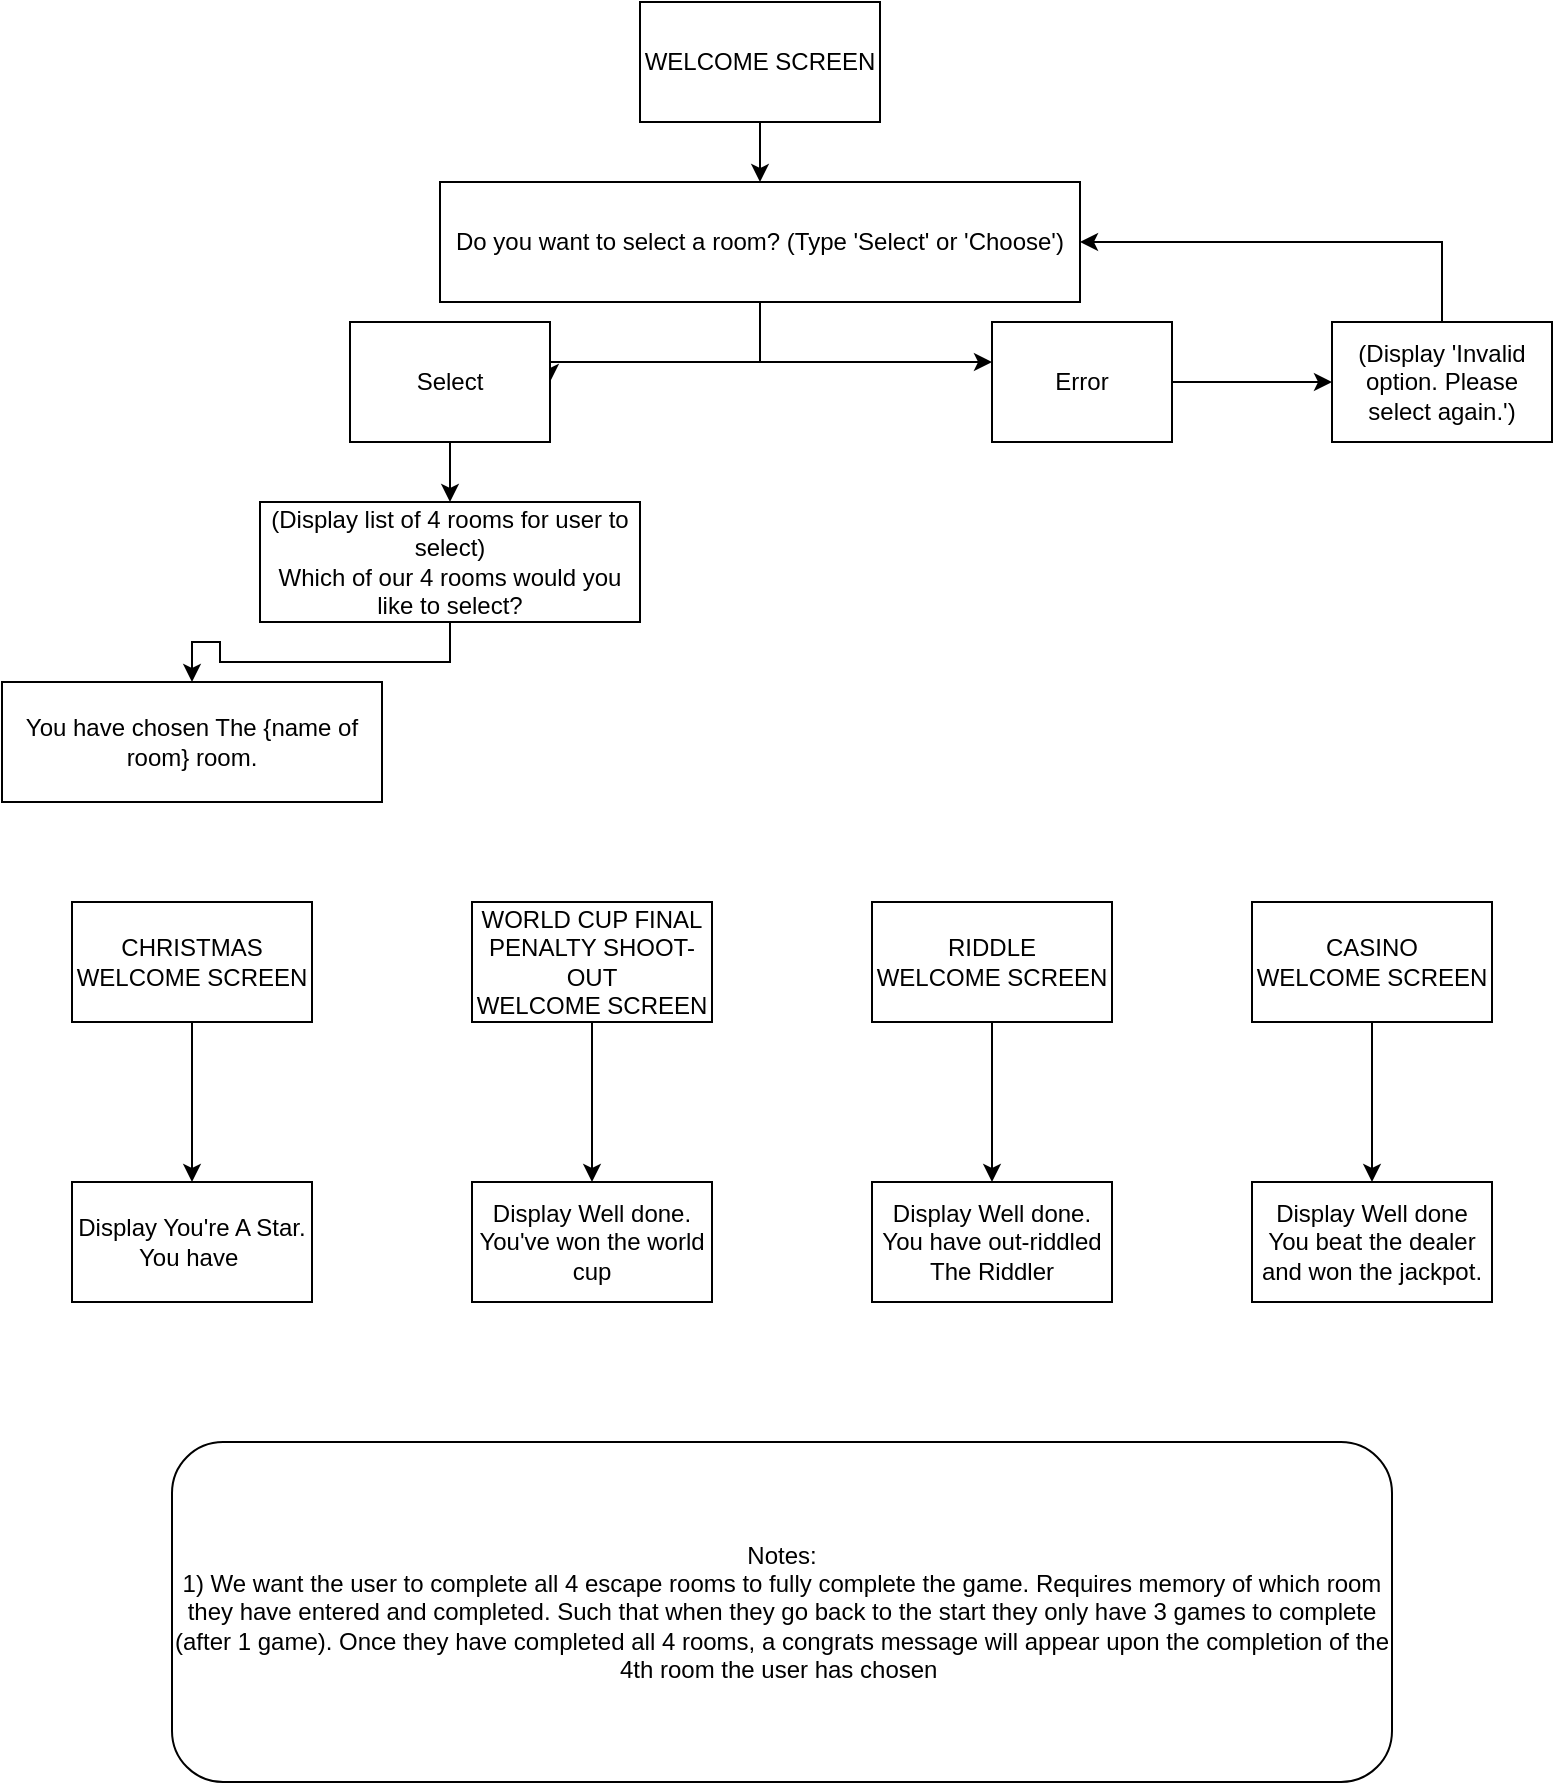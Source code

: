 <mxfile version="20.6.0" type="device"><diagram id="UOMy_rlgZDMebfaOdor3" name="Page-1"><mxGraphModel dx="1422" dy="766" grid="1" gridSize="10" guides="1" tooltips="1" connect="1" arrows="1" fold="1" page="1" pageScale="1" pageWidth="827" pageHeight="1169" math="0" shadow="0"><root><mxCell id="0"/><mxCell id="1" parent="0"/><mxCell id="rOp4DIHTk92c4P7otXy2-7" value="" style="edgeStyle=orthogonalEdgeStyle;rounded=0;orthogonalLoop=1;jettySize=auto;html=1;" parent="1" source="rOp4DIHTk92c4P7otXy2-1" target="rOp4DIHTk92c4P7otXy2-6" edge="1"><mxGeometry relative="1" as="geometry"/></mxCell><mxCell id="rOp4DIHTk92c4P7otXy2-1" value="WELCOME SCREEN" style="rounded=0;whiteSpace=wrap;html=1;" parent="1" vertex="1"><mxGeometry x="354" y="40" width="120" height="60" as="geometry"/></mxCell><mxCell id="rOp4DIHTk92c4P7otXy2-28" value="" style="edgeStyle=orthogonalEdgeStyle;rounded=0;orthogonalLoop=1;jettySize=auto;html=1;" parent="1" source="rOp4DIHTk92c4P7otXy2-2" target="rOp4DIHTk92c4P7otXy2-27" edge="1"><mxGeometry relative="1" as="geometry"/></mxCell><mxCell id="rOp4DIHTk92c4P7otXy2-2" value="CHRISTMAS&lt;br&gt;WELCOME SCREEN" style="rounded=0;whiteSpace=wrap;html=1;" parent="1" vertex="1"><mxGeometry x="70" y="490" width="120" height="60" as="geometry"/></mxCell><mxCell id="rOp4DIHTk92c4P7otXy2-32" value="" style="edgeStyle=orthogonalEdgeStyle;rounded=0;orthogonalLoop=1;jettySize=auto;html=1;" parent="1" source="rOp4DIHTk92c4P7otXy2-3" target="rOp4DIHTk92c4P7otXy2-31" edge="1"><mxGeometry relative="1" as="geometry"/></mxCell><mxCell id="rOp4DIHTk92c4P7otXy2-3" value="WORLD CUP FINAL PENALTY SHOOT-OUT&lt;br&gt;WELCOME SCREEN" style="rounded=0;whiteSpace=wrap;html=1;" parent="1" vertex="1"><mxGeometry x="270" y="490" width="120" height="60" as="geometry"/></mxCell><mxCell id="rOp4DIHTk92c4P7otXy2-30" value="" style="edgeStyle=orthogonalEdgeStyle;rounded=0;orthogonalLoop=1;jettySize=auto;html=1;" parent="1" source="rOp4DIHTk92c4P7otXy2-4" target="rOp4DIHTk92c4P7otXy2-29" edge="1"><mxGeometry relative="1" as="geometry"/></mxCell><mxCell id="rOp4DIHTk92c4P7otXy2-4" value="RIDDLE&lt;br&gt;WELCOME SCREEN" style="rounded=0;whiteSpace=wrap;html=1;" parent="1" vertex="1"><mxGeometry x="470" y="490" width="120" height="60" as="geometry"/></mxCell><mxCell id="rOp4DIHTk92c4P7otXy2-34" value="" style="edgeStyle=orthogonalEdgeStyle;rounded=0;orthogonalLoop=1;jettySize=auto;html=1;" parent="1" source="rOp4DIHTk92c4P7otXy2-5" target="rOp4DIHTk92c4P7otXy2-33" edge="1"><mxGeometry relative="1" as="geometry"/></mxCell><mxCell id="rOp4DIHTk92c4P7otXy2-5" value="CASINO&lt;br&gt;WELCOME SCREEN" style="rounded=0;whiteSpace=wrap;html=1;" parent="1" vertex="1"><mxGeometry x="660" y="490" width="120" height="60" as="geometry"/></mxCell><mxCell id="rOp4DIHTk92c4P7otXy2-12" value="" style="edgeStyle=orthogonalEdgeStyle;rounded=0;orthogonalLoop=1;jettySize=auto;html=1;entryX=1;entryY=0.5;entryDx=0;entryDy=0;" parent="1" source="rOp4DIHTk92c4P7otXy2-6" target="rOp4DIHTk92c4P7otXy2-18" edge="1"><mxGeometry relative="1" as="geometry"><Array as="points"><mxPoint x="414" y="220"/><mxPoint x="309" y="220"/></Array></mxGeometry></mxCell><mxCell id="rOp4DIHTk92c4P7otXy2-22" style="edgeStyle=orthogonalEdgeStyle;rounded=0;orthogonalLoop=1;jettySize=auto;html=1;" parent="1" source="rOp4DIHTk92c4P7otXy2-6" target="rOp4DIHTk92c4P7otXy2-21" edge="1"><mxGeometry relative="1" as="geometry"><Array as="points"><mxPoint x="414" y="220"/></Array></mxGeometry></mxCell><mxCell id="rOp4DIHTk92c4P7otXy2-6" value="Do you want to select a room? (Type 'Select' or 'Choose')" style="rounded=0;whiteSpace=wrap;html=1;" parent="1" vertex="1"><mxGeometry x="254" y="130" width="320" height="60" as="geometry"/></mxCell><mxCell id="rOp4DIHTk92c4P7otXy2-17" value="" style="edgeStyle=orthogonalEdgeStyle;rounded=0;orthogonalLoop=1;jettySize=auto;html=1;" parent="1" source="rOp4DIHTk92c4P7otXy2-8" target="rOp4DIHTk92c4P7otXy2-16" edge="1"><mxGeometry relative="1" as="geometry"/></mxCell><mxCell id="rOp4DIHTk92c4P7otXy2-8" value="(Display list of 4 rooms for user to select)&lt;br&gt;Which of our 4 rooms would you like to select?" style="rounded=0;whiteSpace=wrap;html=1;" parent="1" vertex="1"><mxGeometry x="164" y="290" width="190" height="60" as="geometry"/></mxCell><mxCell id="rOp4DIHTk92c4P7otXy2-16" value="You have chosen The {name of room} room." style="whiteSpace=wrap;html=1;rounded=0;" parent="1" vertex="1"><mxGeometry x="35" y="380" width="190" height="60" as="geometry"/></mxCell><mxCell id="rOp4DIHTk92c4P7otXy2-18" value="Select" style="rounded=0;whiteSpace=wrap;html=1;" parent="1" vertex="1"><mxGeometry x="209" y="200" width="100" height="60" as="geometry"/></mxCell><mxCell id="rOp4DIHTk92c4P7otXy2-24" value="" style="edgeStyle=orthogonalEdgeStyle;rounded=0;orthogonalLoop=1;jettySize=auto;html=1;" parent="1" source="rOp4DIHTk92c4P7otXy2-21" target="rOp4DIHTk92c4P7otXy2-23" edge="1"><mxGeometry relative="1" as="geometry"/></mxCell><mxCell id="rOp4DIHTk92c4P7otXy2-21" value="Error" style="rounded=0;whiteSpace=wrap;html=1;" parent="1" vertex="1"><mxGeometry x="530" y="200" width="90" height="60" as="geometry"/></mxCell><mxCell id="rOp4DIHTk92c4P7otXy2-23" value="(Display 'Invalid option. Please select again.')" style="rounded=0;whiteSpace=wrap;html=1;" parent="1" vertex="1"><mxGeometry x="700" y="200" width="110" height="60" as="geometry"/></mxCell><mxCell id="rOp4DIHTk92c4P7otXy2-25" value="" style="endArrow=classic;html=1;rounded=0;entryX=1;entryY=0.5;entryDx=0;entryDy=0;exitX=0.5;exitY=0;exitDx=0;exitDy=0;" parent="1" source="rOp4DIHTk92c4P7otXy2-23" target="rOp4DIHTk92c4P7otXy2-6" edge="1"><mxGeometry width="50" height="50" relative="1" as="geometry"><mxPoint x="410" y="380" as="sourcePoint"/><mxPoint x="460" y="330" as="targetPoint"/><Array as="points"><mxPoint x="755" y="160"/></Array></mxGeometry></mxCell><mxCell id="rOp4DIHTk92c4P7otXy2-26" value="" style="endArrow=classic;html=1;rounded=0;exitX=0.5;exitY=1;exitDx=0;exitDy=0;entryX=0.5;entryY=0;entryDx=0;entryDy=0;" parent="1" source="rOp4DIHTk92c4P7otXy2-18" target="rOp4DIHTk92c4P7otXy2-8" edge="1"><mxGeometry width="50" height="50" relative="1" as="geometry"><mxPoint x="410" y="370" as="sourcePoint"/><mxPoint x="460" y="320" as="targetPoint"/><Array as="points"/></mxGeometry></mxCell><mxCell id="rOp4DIHTk92c4P7otXy2-27" value="Display You're A Star. You have&amp;nbsp;" style="whiteSpace=wrap;html=1;rounded=0;" parent="1" vertex="1"><mxGeometry x="70" y="630" width="120" height="60" as="geometry"/></mxCell><mxCell id="rOp4DIHTk92c4P7otXy2-29" value="Display Well done. You have out-riddled The Riddler" style="whiteSpace=wrap;html=1;rounded=0;" parent="1" vertex="1"><mxGeometry x="470" y="630" width="120" height="60" as="geometry"/></mxCell><mxCell id="rOp4DIHTk92c4P7otXy2-31" value="Display Well done. You've won the world cup" style="whiteSpace=wrap;html=1;rounded=0;" parent="1" vertex="1"><mxGeometry x="270" y="630" width="120" height="60" as="geometry"/></mxCell><mxCell id="rOp4DIHTk92c4P7otXy2-33" value="Display Well done You beat the dealer and won the jackpot." style="whiteSpace=wrap;html=1;rounded=0;" parent="1" vertex="1"><mxGeometry x="660" y="630" width="120" height="60" as="geometry"/></mxCell><mxCell id="rOp4DIHTk92c4P7otXy2-35" value="Notes:&lt;br&gt;1) We want the user to complete all 4 escape rooms to fully complete the game. Requires memory of which room they have entered and completed. Such that when they go back to the start they only have 3 games to complete (after 1 game). Once they have completed all 4 rooms, a congrats message will appear upon the completion of the 4th room the user has chosen&amp;nbsp;" style="rounded=1;whiteSpace=wrap;html=1;" parent="1" vertex="1"><mxGeometry x="120" y="760" width="610" height="170" as="geometry"/></mxCell></root></mxGraphModel></diagram></mxfile>